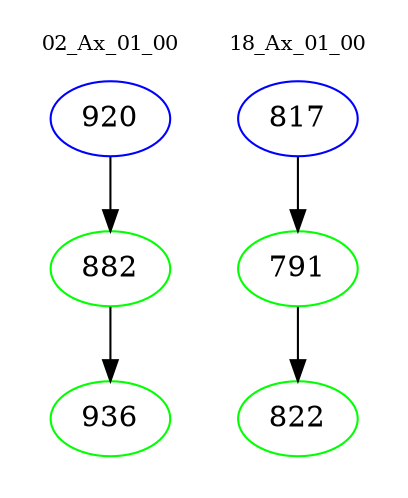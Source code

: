 digraph{
subgraph cluster_0 {
color = white
label = "02_Ax_01_00";
fontsize=10;
T0_920 [label="920", color="blue"]
T0_920 -> T0_882 [color="black"]
T0_882 [label="882", color="green"]
T0_882 -> T0_936 [color="black"]
T0_936 [label="936", color="green"]
}
subgraph cluster_1 {
color = white
label = "18_Ax_01_00";
fontsize=10;
T1_817 [label="817", color="blue"]
T1_817 -> T1_791 [color="black"]
T1_791 [label="791", color="green"]
T1_791 -> T1_822 [color="black"]
T1_822 [label="822", color="green"]
}
}
